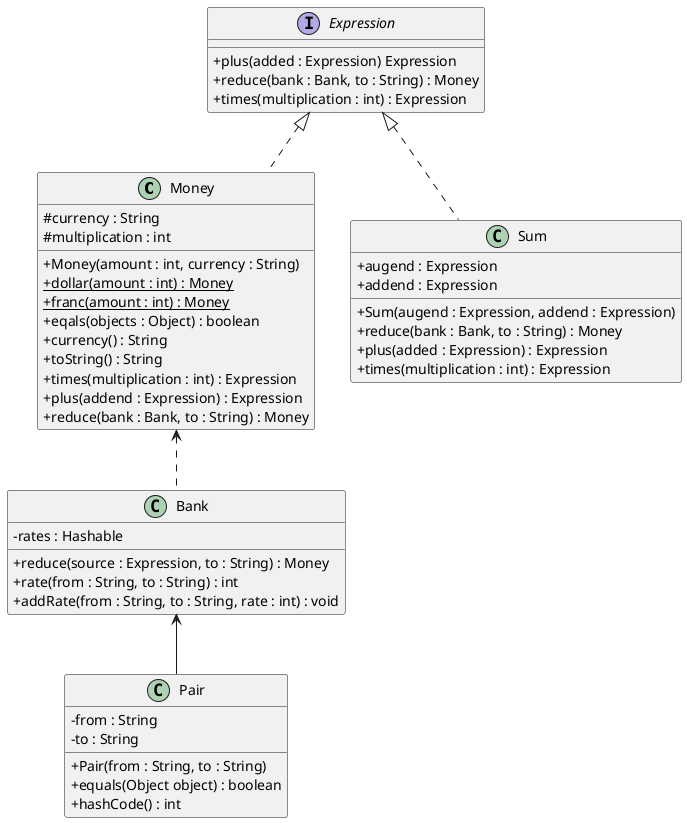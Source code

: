 @startuml
'https://plantuml.com/class-diagram
skinparam classAttributeIconSize 0
/' 16장 : plus와 times 구현
'/
class Money
interface Expression
class Bank
class Sum
class Pair
Expression <|.. Money
Money <.. Bank
Expression <|.. Sum
Bank <-- Pair
class Money{
 #currency : String
 #multiplication : int
 +Money(amount : int, currency : String)
 +dollar(amount : int) : {static} Money
 +franc(amount : int) : {static} Money
 +eqals(objects : Object) : boolean
 +currency() : String
 +toString() : String
 +times(multiplication : int) : Expression
 +plus(addend : Expression) : Expression
 +reduce(bank : Bank, to : String) : Money
}
interface Expression{
 +plus(added : Expression) Expression
 +reduce(bank : Bank, to : String) : Money
 +times(multiplication : int) : Expression
}
class Bank{
 -rates : Hashable
 +reduce(source : Expression, to : String) : Money
 +rate(from : String, to : String) : int
 +addRate(from : String, to : String, rate : int) : void
}
class Sum{
 +augend : Expression
 +addend : Expression
 +Sum(augend : Expression, addend : Expression)
 +reduce(bank : Bank, to : String) : Money
 +plus(added : Expression) : Expression
 +times(multiplication : int) : Expression
}
class Pair {
 -from : String
 -to : String
  +Pair(from : String, to : String)
  +equals(Object object) : boolean
  +hashCode() : int
}
@enduml
